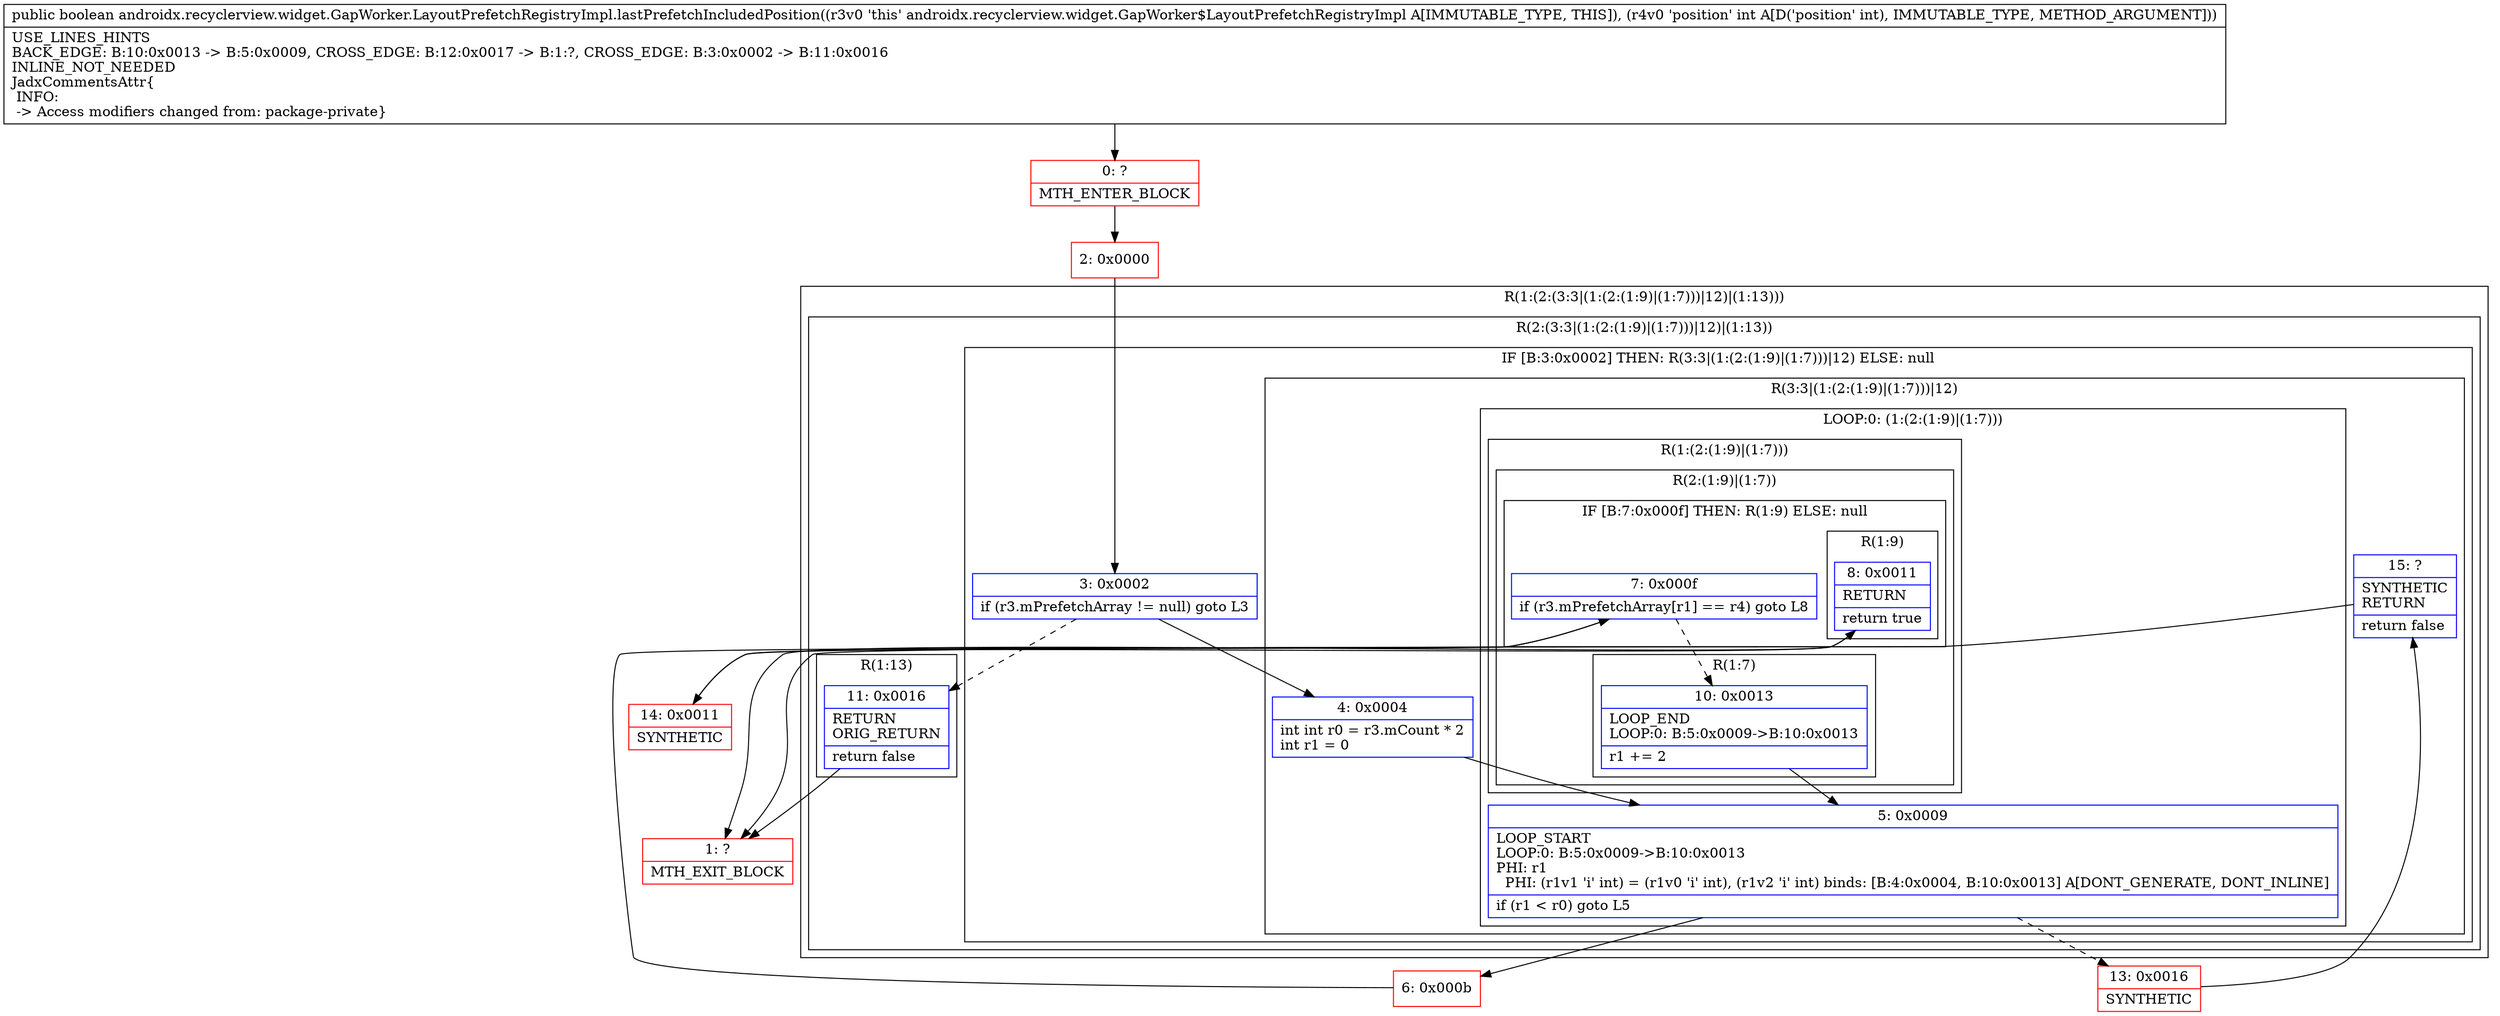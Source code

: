 digraph "CFG forandroidx.recyclerview.widget.GapWorker.LayoutPrefetchRegistryImpl.lastPrefetchIncludedPosition(I)Z" {
subgraph cluster_Region_936947354 {
label = "R(1:(2:(3:3|(1:(2:(1:9)|(1:7)))|12)|(1:13)))";
node [shape=record,color=blue];
subgraph cluster_Region_455959573 {
label = "R(2:(3:3|(1:(2:(1:9)|(1:7)))|12)|(1:13))";
node [shape=record,color=blue];
subgraph cluster_IfRegion_1276243024 {
label = "IF [B:3:0x0002] THEN: R(3:3|(1:(2:(1:9)|(1:7)))|12) ELSE: null";
node [shape=record,color=blue];
Node_3 [shape=record,label="{3\:\ 0x0002|if (r3.mPrefetchArray != null) goto L3\l}"];
subgraph cluster_Region_806593089 {
label = "R(3:3|(1:(2:(1:9)|(1:7)))|12)";
node [shape=record,color=blue];
Node_4 [shape=record,label="{4\:\ 0x0004|int int r0 = r3.mCount * 2\lint r1 = 0\l}"];
subgraph cluster_LoopRegion_1269897086 {
label = "LOOP:0: (1:(2:(1:9)|(1:7)))";
node [shape=record,color=blue];
Node_5 [shape=record,label="{5\:\ 0x0009|LOOP_START\lLOOP:0: B:5:0x0009\-\>B:10:0x0013\lPHI: r1 \l  PHI: (r1v1 'i' int) = (r1v0 'i' int), (r1v2 'i' int) binds: [B:4:0x0004, B:10:0x0013] A[DONT_GENERATE, DONT_INLINE]\l|if (r1 \< r0) goto L5\l}"];
subgraph cluster_Region_1562479470 {
label = "R(1:(2:(1:9)|(1:7)))";
node [shape=record,color=blue];
subgraph cluster_Region_805261870 {
label = "R(2:(1:9)|(1:7))";
node [shape=record,color=blue];
subgraph cluster_IfRegion_211394757 {
label = "IF [B:7:0x000f] THEN: R(1:9) ELSE: null";
node [shape=record,color=blue];
Node_7 [shape=record,label="{7\:\ 0x000f|if (r3.mPrefetchArray[r1] == r4) goto L8\l}"];
subgraph cluster_Region_1602393608 {
label = "R(1:9)";
node [shape=record,color=blue];
Node_8 [shape=record,label="{8\:\ 0x0011|RETURN\l|return true\l}"];
}
}
subgraph cluster_Region_1128915008 {
label = "R(1:7)";
node [shape=record,color=blue];
Node_10 [shape=record,label="{10\:\ 0x0013|LOOP_END\lLOOP:0: B:5:0x0009\-\>B:10:0x0013\l|r1 += 2\l}"];
}
}
}
}
Node_15 [shape=record,label="{15\:\ ?|SYNTHETIC\lRETURN\l|return false\l}"];
}
}
subgraph cluster_Region_481460932 {
label = "R(1:13)";
node [shape=record,color=blue];
Node_11 [shape=record,label="{11\:\ 0x0016|RETURN\lORIG_RETURN\l|return false\l}"];
}
}
}
Node_0 [shape=record,color=red,label="{0\:\ ?|MTH_ENTER_BLOCK\l}"];
Node_2 [shape=record,color=red,label="{2\:\ 0x0000}"];
Node_6 [shape=record,color=red,label="{6\:\ 0x000b}"];
Node_14 [shape=record,color=red,label="{14\:\ 0x0011|SYNTHETIC\l}"];
Node_1 [shape=record,color=red,label="{1\:\ ?|MTH_EXIT_BLOCK\l}"];
Node_13 [shape=record,color=red,label="{13\:\ 0x0016|SYNTHETIC\l}"];
MethodNode[shape=record,label="{public boolean androidx.recyclerview.widget.GapWorker.LayoutPrefetchRegistryImpl.lastPrefetchIncludedPosition((r3v0 'this' androidx.recyclerview.widget.GapWorker$LayoutPrefetchRegistryImpl A[IMMUTABLE_TYPE, THIS]), (r4v0 'position' int A[D('position' int), IMMUTABLE_TYPE, METHOD_ARGUMENT]))  | USE_LINES_HINTS\lBACK_EDGE: B:10:0x0013 \-\> B:5:0x0009, CROSS_EDGE: B:12:0x0017 \-\> B:1:?, CROSS_EDGE: B:3:0x0002 \-\> B:11:0x0016\lINLINE_NOT_NEEDED\lJadxCommentsAttr\{\l INFO: \l \-\> Access modifiers changed from: package\-private\}\l}"];
MethodNode -> Node_0;Node_3 -> Node_4;
Node_3 -> Node_11[style=dashed];
Node_4 -> Node_5;
Node_5 -> Node_6;
Node_5 -> Node_13[style=dashed];
Node_7 -> Node_10[style=dashed];
Node_7 -> Node_14;
Node_8 -> Node_1;
Node_10 -> Node_5;
Node_15 -> Node_1;
Node_11 -> Node_1;
Node_0 -> Node_2;
Node_2 -> Node_3;
Node_6 -> Node_7;
Node_14 -> Node_8;
Node_13 -> Node_15;
}

